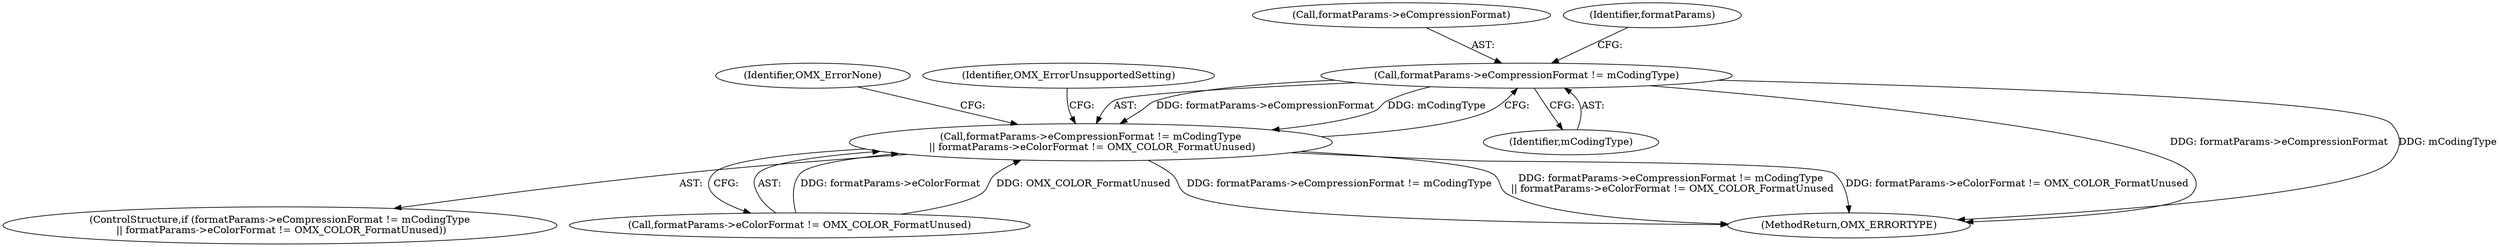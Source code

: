 digraph "0_Android_295c883fe3105b19bcd0f9e07d54c6b589fc5bff_40@pointer" {
"1000188" [label="(Call,formatParams->eCompressionFormat != mCodingType)"];
"1000187" [label="(Call,formatParams->eCompressionFormat != mCodingType\n || formatParams->eColorFormat != OMX_COLOR_FormatUnused)"];
"1000187" [label="(Call,formatParams->eCompressionFormat != mCodingType\n || formatParams->eColorFormat != OMX_COLOR_FormatUnused)"];
"1000192" [label="(Identifier,mCodingType)"];
"1000189" [label="(Call,formatParams->eCompressionFormat)"];
"1000219" [label="(Identifier,OMX_ErrorNone)"];
"1000200" [label="(Identifier,OMX_ErrorUnsupportedSetting)"];
"1000195" [label="(Identifier,formatParams)"];
"1000193" [label="(Call,formatParams->eColorFormat != OMX_COLOR_FormatUnused)"];
"1000186" [label="(ControlStructure,if (formatParams->eCompressionFormat != mCodingType\n || formatParams->eColorFormat != OMX_COLOR_FormatUnused))"];
"1000188" [label="(Call,formatParams->eCompressionFormat != mCodingType)"];
"1000403" [label="(MethodReturn,OMX_ERRORTYPE)"];
"1000188" -> "1000187"  [label="AST: "];
"1000188" -> "1000192"  [label="CFG: "];
"1000189" -> "1000188"  [label="AST: "];
"1000192" -> "1000188"  [label="AST: "];
"1000195" -> "1000188"  [label="CFG: "];
"1000187" -> "1000188"  [label="CFG: "];
"1000188" -> "1000403"  [label="DDG: formatParams->eCompressionFormat"];
"1000188" -> "1000403"  [label="DDG: mCodingType"];
"1000188" -> "1000187"  [label="DDG: formatParams->eCompressionFormat"];
"1000188" -> "1000187"  [label="DDG: mCodingType"];
"1000187" -> "1000186"  [label="AST: "];
"1000187" -> "1000193"  [label="CFG: "];
"1000193" -> "1000187"  [label="AST: "];
"1000200" -> "1000187"  [label="CFG: "];
"1000219" -> "1000187"  [label="CFG: "];
"1000187" -> "1000403"  [label="DDG: formatParams->eCompressionFormat != mCodingType"];
"1000187" -> "1000403"  [label="DDG: formatParams->eCompressionFormat != mCodingType\n || formatParams->eColorFormat != OMX_COLOR_FormatUnused"];
"1000187" -> "1000403"  [label="DDG: formatParams->eColorFormat != OMX_COLOR_FormatUnused"];
"1000193" -> "1000187"  [label="DDG: formatParams->eColorFormat"];
"1000193" -> "1000187"  [label="DDG: OMX_COLOR_FormatUnused"];
}
